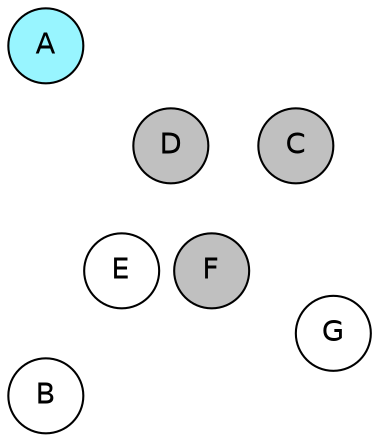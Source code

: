 
graph {

layout = circo;
mindist = .1

node [shape = circle, fontname = Helvetica, margin = 0, style = filled]
edge [style=invis]

subgraph 1 {
	E -- F -- F# -- G -- G# -- A -- A# -- B -- C -- C# -- D -- D# -- E
}

C [fillcolor = gray];
C# [fillcolor = gray];
D [fillcolor = gray];
D# [fillcolor = white];
E [fillcolor = white];
F [fillcolor = gray];
F# [fillcolor = white];
G [fillcolor = white];
G# [fillcolor = gray];
A [fillcolor = cadetblue1];
A# [fillcolor = gray];
B [fillcolor = white];
}
